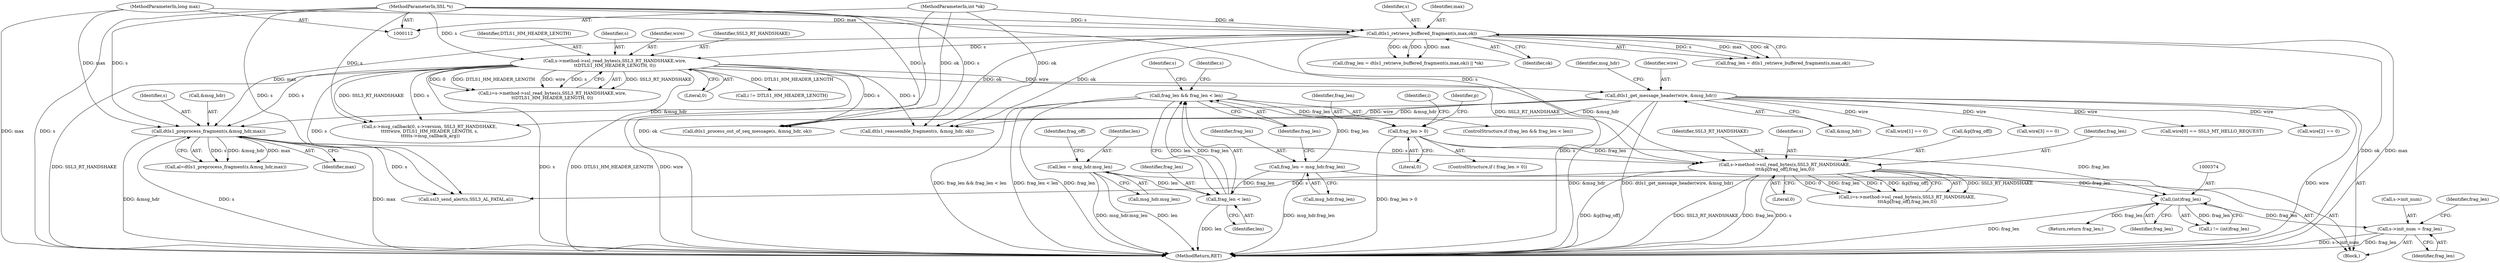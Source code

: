 digraph "0_openssl_d3152655d5319ce883c8e3ac4b99f8de4c59d846@pointer" {
"1000388" [label="(Call,s->init_num = frag_len)"];
"1000373" [label="(Call,(int)frag_len)"];
"1000341" [label="(Call,s->method->ssl_read_bytes(s,SSL3_RT_HANDSHAKE,\n\t\t\t&p[frag_off],frag_len,0))"];
"1000311" [label="(Call,dtls1_preprocess_fragment(s,&msg_hdr,max))"];
"1000142" [label="(Call,s->method->ssl_read_bytes(s,SSL3_RT_HANDSHAKE,wire,\n\t\tDTLS1_HM_HEADER_LENGTH, 0))"];
"1000131" [label="(Call,dtls1_retrieve_buffered_fragment(s,max,ok))"];
"1000113" [label="(MethodParameterIn,SSL *s)"];
"1000116" [label="(MethodParameterIn,long max)"];
"1000117" [label="(MethodParameterIn,int *ok)"];
"1000176" [label="(Call,dtls1_get_message_header(wire, &msg_hdr))"];
"1000323" [label="(Call,frag_len > 0)"];
"1000225" [label="(Call,frag_len && frag_len < len)"];
"1000227" [label="(Call,frag_len < len)"];
"1000219" [label="(Call,frag_len = msg_hdr.frag_len)"];
"1000209" [label="(Call,len = msg_hdr.msg_len)"];
"1000209" [label="(Call,len = msg_hdr.msg_len)"];
"1000224" [label="(ControlStructure,if (frag_len && frag_len < len))"];
"1000116" [label="(MethodParameterIn,long max)"];
"1000143" [label="(Identifier,s)"];
"1000204" [label="(Call,dtls1_process_out_of_seq_message(s, &msg_hdr, ok))"];
"1000133" [label="(Identifier,max)"];
"1000227" [label="(Call,frag_len < len)"];
"1000177" [label="(Identifier,wire)"];
"1000388" [label="(Call,s->init_num = frag_len)"];
"1000226" [label="(Identifier,frag_len)"];
"1000128" [label="(Call,(frag_len = dtls1_retrieve_buffered_fragment(s,max,ok)) || *ok)"];
"1000348" [label="(Identifier,frag_len)"];
"1000329" [label="(Identifier,p)"];
"1000220" [label="(Identifier,frag_len)"];
"1000313" [label="(Call,&msg_hdr)"];
"1000389" [label="(Call,s->init_num)"];
"1000118" [label="(Block,)"];
"1000134" [label="(Identifier,ok)"];
"1000309" [label="(Call,al=dtls1_preprocess_fragment(s,&msg_hdr,max))"];
"1000184" [label="(Identifier,msg_hdr)"];
"1000343" [label="(Identifier,SSL3_RT_HANDSHAKE)"];
"1000342" [label="(Identifier,s)"];
"1000252" [label="(Call,wire[0] == SSL3_MT_HELLO_REQUEST)"];
"1000324" [label="(Identifier,frag_len)"];
"1000368" [label="(Identifier,i)"];
"1000210" [label="(Identifier,len)"];
"1000142" [label="(Call,s->method->ssl_read_bytes(s,SSL3_RT_HANDSHAKE,wire,\n\t\tDTLS1_HM_HEADER_LENGTH, 0))"];
"1000140" [label="(Call,i=s->method->ssl_read_bytes(s,SSL3_RT_HANDSHAKE,wire,\n\t\tDTLS1_HM_HEADER_LENGTH, 0))"];
"1000211" [label="(Call,msg_hdr.msg_len)"];
"1000219" [label="(Call,frag_len = msg_hdr.frag_len)"];
"1000315" [label="(Identifier,max)"];
"1000344" [label="(Call,&p[frag_off])"];
"1000145" [label="(Identifier,wire)"];
"1000129" [label="(Call,frag_len = dtls1_retrieve_buffered_fragment(s,max,ok))"];
"1000311" [label="(Call,dtls1_preprocess_fragment(s,&msg_hdr,max))"];
"1000266" [label="(Call,wire[2] == 0)"];
"1000392" [label="(Identifier,frag_len)"];
"1000240" [label="(Identifier,s)"];
"1000341" [label="(Call,s->method->ssl_read_bytes(s,SSL3_RT_HANDSHAKE,\n\t\t\t&p[frag_off],frag_len,0))"];
"1000144" [label="(Identifier,SSL3_RT_HANDSHAKE)"];
"1000281" [label="(Call,s->msg_callback(0, s->version, SSL3_RT_HANDSHAKE, \n\t\t\t\t\twire, DTLS1_HM_HEADER_LENGTH, s, \n\t\t\t\t\ts->msg_callback_arg))"];
"1000178" [label="(Call,&msg_hdr)"];
"1000229" [label="(Identifier,len)"];
"1000117" [label="(MethodParameterIn,int *ok)"];
"1000176" [label="(Call,dtls1_get_message_header(wire, &msg_hdr))"];
"1000375" [label="(Identifier,frag_len)"];
"1000146" [label="(Identifier,DTLS1_HM_HEADER_LENGTH)"];
"1000231" [label="(Call,dtls1_reassemble_fragment(s, &msg_hdr, ok))"];
"1000323" [label="(Call,frag_len > 0)"];
"1000260" [label="(Call,wire[1] == 0)"];
"1000373" [label="(Call,(int)frag_len)"];
"1000221" [label="(Call,msg_hdr.frag_len)"];
"1000215" [label="(Identifier,frag_off)"];
"1000371" [label="(Call,i != (int)frag_len)"];
"1000349" [label="(Literal,0)"];
"1000271" [label="(Call,wire[3] == 0)"];
"1000113" [label="(MethodParameterIn,SSL *s)"];
"1000312" [label="(Identifier,s)"];
"1000228" [label="(Identifier,frag_len)"];
"1000132" [label="(Identifier,s)"];
"1000412" [label="(MethodReturn,RET)"];
"1000232" [label="(Identifier,s)"];
"1000325" [label="(Literal,0)"];
"1000396" [label="(Call,ssl3_send_alert(s,SSL3_AL_FATAL,al))"];
"1000225" [label="(Call,frag_len && frag_len < len)"];
"1000394" [label="(Identifier,frag_len)"];
"1000393" [label="(Return,return frag_len;)"];
"1000147" [label="(Literal,0)"];
"1000322" [label="(ControlStructure,if ( frag_len > 0))"];
"1000131" [label="(Call,dtls1_retrieve_buffered_fragment(s,max,ok))"];
"1000339" [label="(Call,i=s->method->ssl_read_bytes(s,SSL3_RT_HANDSHAKE,\n\t\t\t&p[frag_off],frag_len,0))"];
"1000165" [label="(Call,i != DTLS1_HM_HEADER_LENGTH)"];
"1000388" -> "1000118"  [label="AST: "];
"1000388" -> "1000392"  [label="CFG: "];
"1000389" -> "1000388"  [label="AST: "];
"1000392" -> "1000388"  [label="AST: "];
"1000394" -> "1000388"  [label="CFG: "];
"1000388" -> "1000412"  [label="DDG: s->init_num"];
"1000388" -> "1000412"  [label="DDG: frag_len"];
"1000373" -> "1000388"  [label="DDG: frag_len"];
"1000373" -> "1000371"  [label="AST: "];
"1000373" -> "1000375"  [label="CFG: "];
"1000374" -> "1000373"  [label="AST: "];
"1000375" -> "1000373"  [label="AST: "];
"1000371" -> "1000373"  [label="CFG: "];
"1000373" -> "1000412"  [label="DDG: frag_len"];
"1000373" -> "1000371"  [label="DDG: frag_len"];
"1000341" -> "1000373"  [label="DDG: frag_len"];
"1000323" -> "1000373"  [label="DDG: frag_len"];
"1000373" -> "1000393"  [label="DDG: frag_len"];
"1000341" -> "1000339"  [label="AST: "];
"1000341" -> "1000349"  [label="CFG: "];
"1000342" -> "1000341"  [label="AST: "];
"1000343" -> "1000341"  [label="AST: "];
"1000344" -> "1000341"  [label="AST: "];
"1000348" -> "1000341"  [label="AST: "];
"1000349" -> "1000341"  [label="AST: "];
"1000339" -> "1000341"  [label="CFG: "];
"1000341" -> "1000412"  [label="DDG: &p[frag_off]"];
"1000341" -> "1000412"  [label="DDG: SSL3_RT_HANDSHAKE"];
"1000341" -> "1000412"  [label="DDG: frag_len"];
"1000341" -> "1000412"  [label="DDG: s"];
"1000341" -> "1000339"  [label="DDG: SSL3_RT_HANDSHAKE"];
"1000341" -> "1000339"  [label="DDG: 0"];
"1000341" -> "1000339"  [label="DDG: frag_len"];
"1000341" -> "1000339"  [label="DDG: s"];
"1000341" -> "1000339"  [label="DDG: &p[frag_off]"];
"1000311" -> "1000341"  [label="DDG: s"];
"1000113" -> "1000341"  [label="DDG: s"];
"1000142" -> "1000341"  [label="DDG: SSL3_RT_HANDSHAKE"];
"1000323" -> "1000341"  [label="DDG: frag_len"];
"1000341" -> "1000396"  [label="DDG: s"];
"1000311" -> "1000309"  [label="AST: "];
"1000311" -> "1000315"  [label="CFG: "];
"1000312" -> "1000311"  [label="AST: "];
"1000313" -> "1000311"  [label="AST: "];
"1000315" -> "1000311"  [label="AST: "];
"1000309" -> "1000311"  [label="CFG: "];
"1000311" -> "1000412"  [label="DDG: s"];
"1000311" -> "1000412"  [label="DDG: max"];
"1000311" -> "1000412"  [label="DDG: &msg_hdr"];
"1000311" -> "1000309"  [label="DDG: s"];
"1000311" -> "1000309"  [label="DDG: &msg_hdr"];
"1000311" -> "1000309"  [label="DDG: max"];
"1000142" -> "1000311"  [label="DDG: s"];
"1000113" -> "1000311"  [label="DDG: s"];
"1000176" -> "1000311"  [label="DDG: &msg_hdr"];
"1000131" -> "1000311"  [label="DDG: max"];
"1000116" -> "1000311"  [label="DDG: max"];
"1000311" -> "1000396"  [label="DDG: s"];
"1000142" -> "1000140"  [label="AST: "];
"1000142" -> "1000147"  [label="CFG: "];
"1000143" -> "1000142"  [label="AST: "];
"1000144" -> "1000142"  [label="AST: "];
"1000145" -> "1000142"  [label="AST: "];
"1000146" -> "1000142"  [label="AST: "];
"1000147" -> "1000142"  [label="AST: "];
"1000140" -> "1000142"  [label="CFG: "];
"1000142" -> "1000412"  [label="DDG: DTLS1_HM_HEADER_LENGTH"];
"1000142" -> "1000412"  [label="DDG: SSL3_RT_HANDSHAKE"];
"1000142" -> "1000412"  [label="DDG: s"];
"1000142" -> "1000412"  [label="DDG: wire"];
"1000142" -> "1000140"  [label="DDG: SSL3_RT_HANDSHAKE"];
"1000142" -> "1000140"  [label="DDG: 0"];
"1000142" -> "1000140"  [label="DDG: DTLS1_HM_HEADER_LENGTH"];
"1000142" -> "1000140"  [label="DDG: wire"];
"1000142" -> "1000140"  [label="DDG: s"];
"1000131" -> "1000142"  [label="DDG: s"];
"1000113" -> "1000142"  [label="DDG: s"];
"1000142" -> "1000165"  [label="DDG: DTLS1_HM_HEADER_LENGTH"];
"1000142" -> "1000176"  [label="DDG: wire"];
"1000142" -> "1000204"  [label="DDG: s"];
"1000142" -> "1000231"  [label="DDG: s"];
"1000142" -> "1000281"  [label="DDG: SSL3_RT_HANDSHAKE"];
"1000142" -> "1000281"  [label="DDG: s"];
"1000142" -> "1000396"  [label="DDG: s"];
"1000131" -> "1000129"  [label="AST: "];
"1000131" -> "1000134"  [label="CFG: "];
"1000132" -> "1000131"  [label="AST: "];
"1000133" -> "1000131"  [label="AST: "];
"1000134" -> "1000131"  [label="AST: "];
"1000129" -> "1000131"  [label="CFG: "];
"1000131" -> "1000412"  [label="DDG: s"];
"1000131" -> "1000412"  [label="DDG: ok"];
"1000131" -> "1000412"  [label="DDG: max"];
"1000131" -> "1000128"  [label="DDG: s"];
"1000131" -> "1000128"  [label="DDG: max"];
"1000131" -> "1000128"  [label="DDG: ok"];
"1000131" -> "1000129"  [label="DDG: s"];
"1000131" -> "1000129"  [label="DDG: max"];
"1000131" -> "1000129"  [label="DDG: ok"];
"1000113" -> "1000131"  [label="DDG: s"];
"1000116" -> "1000131"  [label="DDG: max"];
"1000117" -> "1000131"  [label="DDG: ok"];
"1000131" -> "1000204"  [label="DDG: ok"];
"1000131" -> "1000231"  [label="DDG: ok"];
"1000113" -> "1000112"  [label="AST: "];
"1000113" -> "1000412"  [label="DDG: s"];
"1000113" -> "1000204"  [label="DDG: s"];
"1000113" -> "1000231"  [label="DDG: s"];
"1000113" -> "1000281"  [label="DDG: s"];
"1000113" -> "1000396"  [label="DDG: s"];
"1000116" -> "1000112"  [label="AST: "];
"1000116" -> "1000412"  [label="DDG: max"];
"1000117" -> "1000112"  [label="AST: "];
"1000117" -> "1000412"  [label="DDG: ok"];
"1000117" -> "1000204"  [label="DDG: ok"];
"1000117" -> "1000231"  [label="DDG: ok"];
"1000176" -> "1000118"  [label="AST: "];
"1000176" -> "1000178"  [label="CFG: "];
"1000177" -> "1000176"  [label="AST: "];
"1000178" -> "1000176"  [label="AST: "];
"1000184" -> "1000176"  [label="CFG: "];
"1000176" -> "1000412"  [label="DDG: &msg_hdr"];
"1000176" -> "1000412"  [label="DDG: dtls1_get_message_header(wire, &msg_hdr)"];
"1000176" -> "1000412"  [label="DDG: wire"];
"1000176" -> "1000204"  [label="DDG: &msg_hdr"];
"1000176" -> "1000231"  [label="DDG: &msg_hdr"];
"1000176" -> "1000252"  [label="DDG: wire"];
"1000176" -> "1000260"  [label="DDG: wire"];
"1000176" -> "1000266"  [label="DDG: wire"];
"1000176" -> "1000271"  [label="DDG: wire"];
"1000176" -> "1000281"  [label="DDG: wire"];
"1000323" -> "1000322"  [label="AST: "];
"1000323" -> "1000325"  [label="CFG: "];
"1000324" -> "1000323"  [label="AST: "];
"1000325" -> "1000323"  [label="AST: "];
"1000329" -> "1000323"  [label="CFG: "];
"1000368" -> "1000323"  [label="CFG: "];
"1000323" -> "1000412"  [label="DDG: frag_len > 0"];
"1000225" -> "1000323"  [label="DDG: frag_len"];
"1000225" -> "1000224"  [label="AST: "];
"1000225" -> "1000226"  [label="CFG: "];
"1000225" -> "1000227"  [label="CFG: "];
"1000226" -> "1000225"  [label="AST: "];
"1000227" -> "1000225"  [label="AST: "];
"1000232" -> "1000225"  [label="CFG: "];
"1000240" -> "1000225"  [label="CFG: "];
"1000225" -> "1000412"  [label="DDG: frag_len && frag_len < len"];
"1000225" -> "1000412"  [label="DDG: frag_len < len"];
"1000225" -> "1000412"  [label="DDG: frag_len"];
"1000227" -> "1000225"  [label="DDG: frag_len"];
"1000227" -> "1000225"  [label="DDG: len"];
"1000219" -> "1000225"  [label="DDG: frag_len"];
"1000227" -> "1000229"  [label="CFG: "];
"1000228" -> "1000227"  [label="AST: "];
"1000229" -> "1000227"  [label="AST: "];
"1000227" -> "1000412"  [label="DDG: len"];
"1000219" -> "1000227"  [label="DDG: frag_len"];
"1000209" -> "1000227"  [label="DDG: len"];
"1000219" -> "1000118"  [label="AST: "];
"1000219" -> "1000221"  [label="CFG: "];
"1000220" -> "1000219"  [label="AST: "];
"1000221" -> "1000219"  [label="AST: "];
"1000226" -> "1000219"  [label="CFG: "];
"1000219" -> "1000412"  [label="DDG: msg_hdr.frag_len"];
"1000209" -> "1000118"  [label="AST: "];
"1000209" -> "1000211"  [label="CFG: "];
"1000210" -> "1000209"  [label="AST: "];
"1000211" -> "1000209"  [label="AST: "];
"1000215" -> "1000209"  [label="CFG: "];
"1000209" -> "1000412"  [label="DDG: len"];
"1000209" -> "1000412"  [label="DDG: msg_hdr.msg_len"];
}
